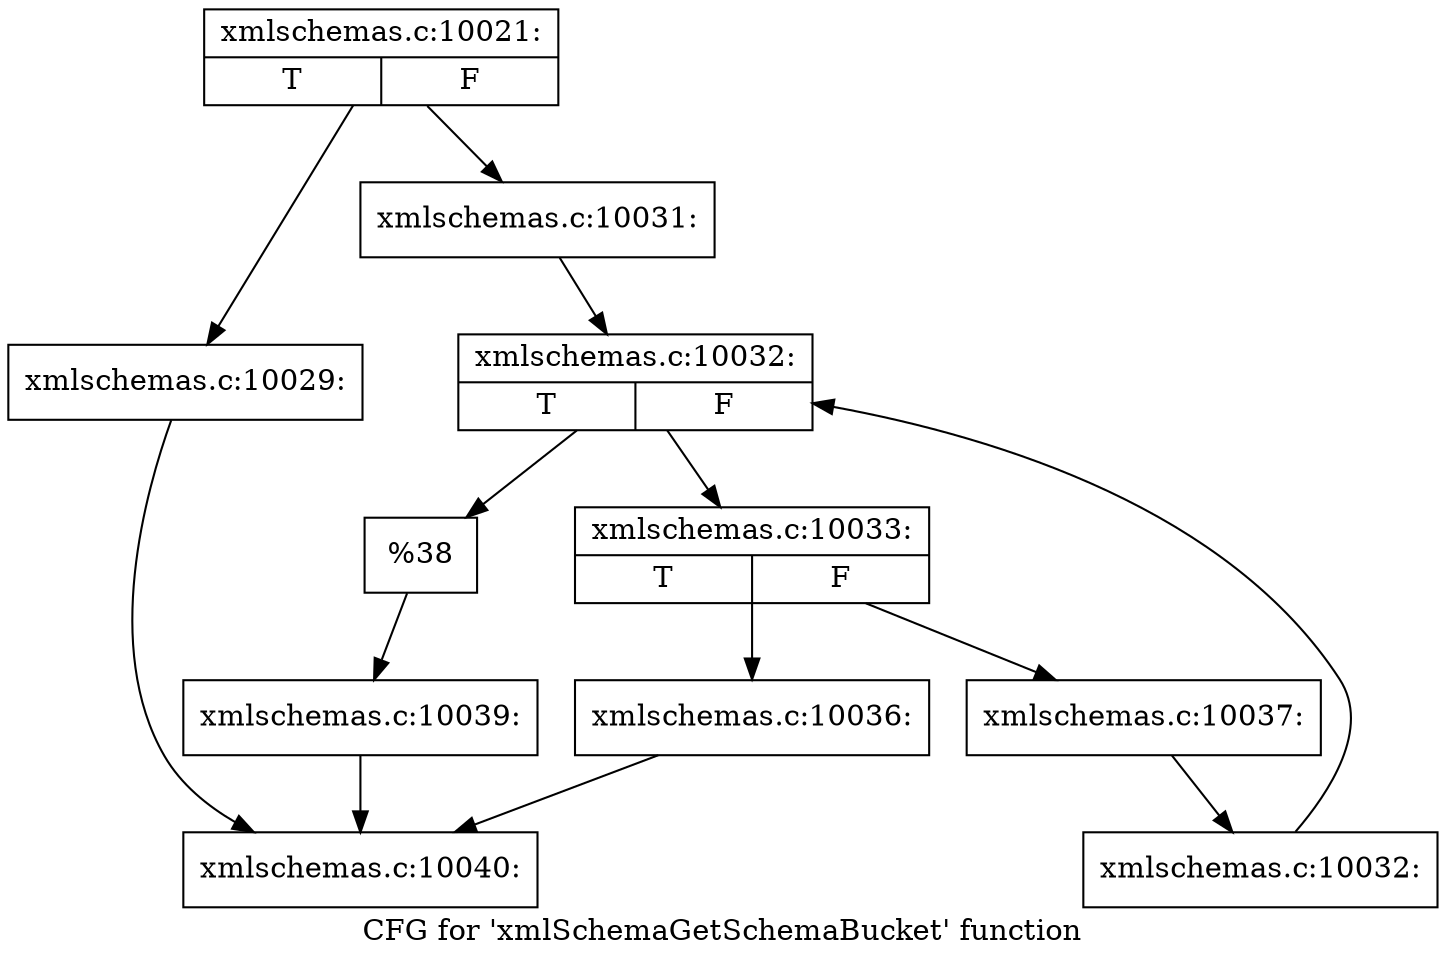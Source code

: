 digraph "CFG for 'xmlSchemaGetSchemaBucket' function" {
	label="CFG for 'xmlSchemaGetSchemaBucket' function";

	Node0x4c02340 [shape=record,label="{xmlschemas.c:10021:|{<s0>T|<s1>F}}"];
	Node0x4c02340 -> Node0x4c2b4b0;
	Node0x4c02340 -> Node0x4c2b550;
	Node0x4c2b4b0 [shape=record,label="{xmlschemas.c:10029:}"];
	Node0x4c2b4b0 -> Node0x4c09230;
	Node0x4c2b550 [shape=record,label="{xmlschemas.c:10031:}"];
	Node0x4c2b550 -> Node0x4c2bf20;
	Node0x4c2bf20 [shape=record,label="{xmlschemas.c:10032:|{<s0>T|<s1>F}}"];
	Node0x4c2bf20 -> Node0x4c2c200;
	Node0x4c2bf20 -> Node0x4c2bd80;
	Node0x4c2c200 [shape=record,label="{xmlschemas.c:10033:|{<s0>T|<s1>F}}"];
	Node0x4c2c200 -> Node0x4c2cb00;
	Node0x4c2c200 -> Node0x4c2cb50;
	Node0x4c2cb00 [shape=record,label="{xmlschemas.c:10036:}"];
	Node0x4c2cb00 -> Node0x4c09230;
	Node0x4c2cb50 [shape=record,label="{xmlschemas.c:10037:}"];
	Node0x4c2cb50 -> Node0x4c2c170;
	Node0x4c2c170 [shape=record,label="{xmlschemas.c:10032:}"];
	Node0x4c2c170 -> Node0x4c2bf20;
	Node0x4c2bd80 [shape=record,label="{%38}"];
	Node0x4c2bd80 -> Node0x4c2b500;
	Node0x4c2b500 [shape=record,label="{xmlschemas.c:10039:}"];
	Node0x4c2b500 -> Node0x4c09230;
	Node0x4c09230 [shape=record,label="{xmlschemas.c:10040:}"];
}
